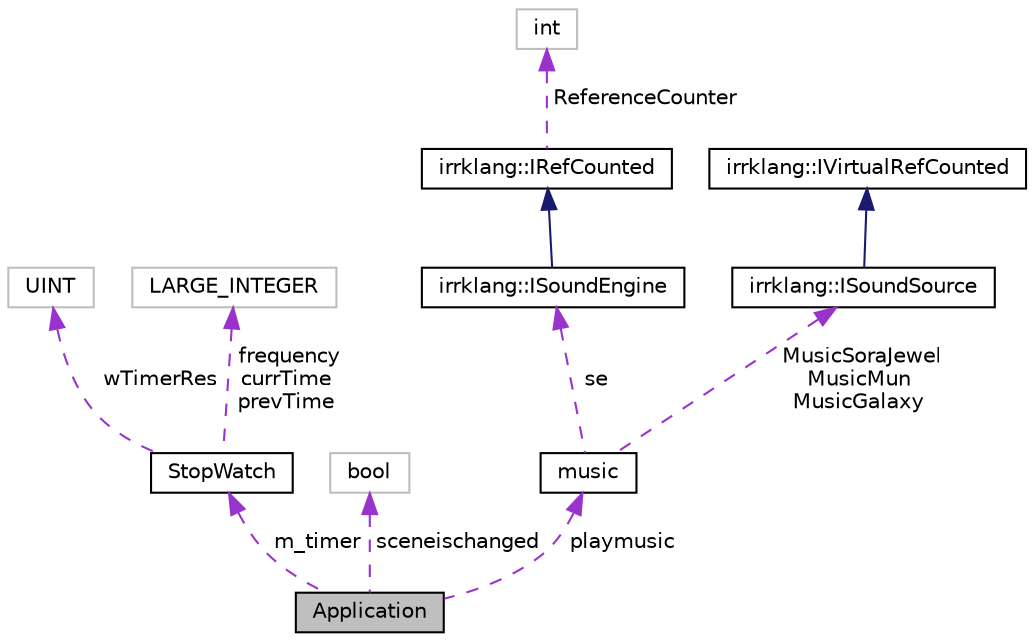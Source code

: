 digraph "Application"
{
  bgcolor="transparent";
  edge [fontname="Helvetica",fontsize="10",labelfontname="Helvetica",labelfontsize="10"];
  node [fontname="Helvetica",fontsize="10",shape=record];
  Node1 [label="Application",height=0.2,width=0.4,color="black", fillcolor="grey75", style="filled", fontcolor="black"];
  Node2 -> Node1 [dir="back",color="darkorchid3",fontsize="10",style="dashed",label=" m_timer" ,fontname="Helvetica"];
  Node2 [label="StopWatch",height=0.2,width=0.4,color="black",URL="$classStopWatch.html"];
  Node3 -> Node2 [dir="back",color="darkorchid3",fontsize="10",style="dashed",label=" wTimerRes" ,fontname="Helvetica"];
  Node3 [label="UINT",height=0.2,width=0.4,color="grey75"];
  Node4 -> Node2 [dir="back",color="darkorchid3",fontsize="10",style="dashed",label=" frequency\ncurrTime\nprevTime" ,fontname="Helvetica"];
  Node4 [label="LARGE_INTEGER",height=0.2,width=0.4,color="grey75"];
  Node5 -> Node1 [dir="back",color="darkorchid3",fontsize="10",style="dashed",label=" sceneischanged" ,fontname="Helvetica"];
  Node5 [label="bool",height=0.2,width=0.4,color="grey75"];
  Node6 -> Node1 [dir="back",color="darkorchid3",fontsize="10",style="dashed",label=" playmusic" ,fontname="Helvetica"];
  Node6 [label="music",height=0.2,width=0.4,color="black",URL="$classmusic.html",tooltip="Defines the music playing and its methods. "];
  Node7 -> Node6 [dir="back",color="darkorchid3",fontsize="10",style="dashed",label=" se" ,fontname="Helvetica"];
  Node7 [label="irrklang::ISoundEngine",height=0.2,width=0.4,color="black",URL="$classirrklang_1_1ISoundEngine.html",tooltip="Interface to the sound engine, for playing 3d and 2d sound and music. "];
  Node8 -> Node7 [dir="back",color="midnightblue",fontsize="10",style="solid",fontname="Helvetica"];
  Node8 [label="irrklang::IRefCounted",height=0.2,width=0.4,color="black",URL="$classirrklang_1_1IRefCounted.html",tooltip="Base class of most objects of the irrKlang. "];
  Node9 -> Node8 [dir="back",color="darkorchid3",fontsize="10",style="dashed",label=" ReferenceCounter" ,fontname="Helvetica"];
  Node9 [label="int",height=0.2,width=0.4,color="grey75"];
  Node10 -> Node6 [dir="back",color="darkorchid3",fontsize="10",style="dashed",label=" MusicSoraJewel\nMusicMun\nMusicGalaxy" ,fontname="Helvetica"];
  Node10 [label="irrklang::ISoundSource",height=0.2,width=0.4,color="black",URL="$classirrklang_1_1ISoundSource.html",tooltip="A sound source describes an input file (.ogg, .mp3, .wav or similar) and its default settings..."];
  Node11 -> Node10 [dir="back",color="midnightblue",fontsize="10",style="solid",fontname="Helvetica"];
  Node11 [label="irrklang::IVirtualRefCounted",height=0.2,width=0.4,color="black",URL="$classirrklang_1_1IVirtualRefCounted.html",tooltip="Reference counting base class for objects in the Irrlicht Engine similar to IRefCounted. "];
}
